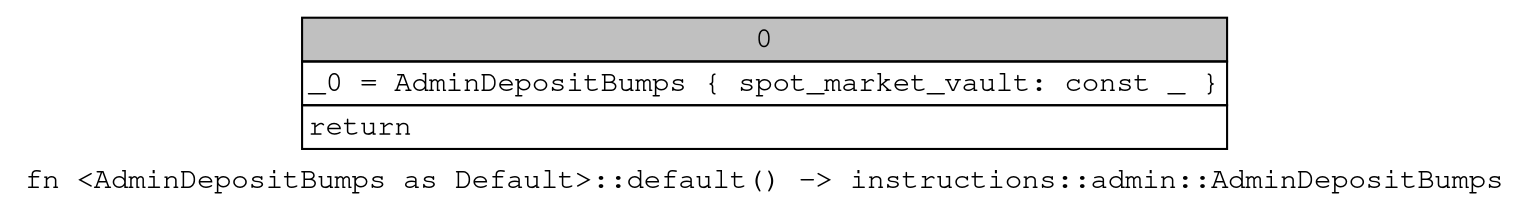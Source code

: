 digraph Mir_0_8331 {
    graph [fontname="Courier, monospace"];
    node [fontname="Courier, monospace"];
    edge [fontname="Courier, monospace"];
    label=<fn &lt;AdminDepositBumps as Default&gt;::default() -&gt; instructions::admin::AdminDepositBumps<br align="left"/>>;
    bb0__0_8331 [shape="none", label=<<table border="0" cellborder="1" cellspacing="0"><tr><td bgcolor="gray" align="center" colspan="1">0</td></tr><tr><td align="left" balign="left">_0 = AdminDepositBumps { spot_market_vault: const _ }<br/></td></tr><tr><td align="left">return</td></tr></table>>];
}
